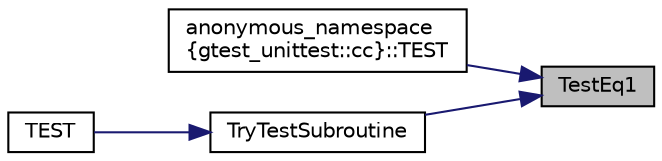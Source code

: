 digraph "TestEq1"
{
 // INTERACTIVE_SVG=YES
 // LATEX_PDF_SIZE
  bgcolor="transparent";
  edge [fontname="Helvetica",fontsize="10",labelfontname="Helvetica",labelfontsize="10"];
  node [fontname="Helvetica",fontsize="10",shape=record];
  rankdir="RL";
  Node1 [label="TestEq1",height=0.2,width=0.4,color="black", fillcolor="grey75", style="filled", fontcolor="black",tooltip=" "];
  Node1 -> Node2 [dir="back",color="midnightblue",fontsize="10",style="solid",fontname="Helvetica"];
  Node2 [label="anonymous_namespace\l\{gtest_unittest::cc\}::TEST",height=0.2,width=0.4,color="black",URL="$d2/da7/namespaceanonymous__namespace_02gtest__unittest_8cc_03.html#af7233caeca81ef15a5b49486b1067bc5",tooltip=" "];
  Node1 -> Node3 [dir="back",color="midnightblue",fontsize="10",style="solid",fontname="Helvetica"];
  Node3 [label="TryTestSubroutine",height=0.2,width=0.4,color="black",URL="$de/db0/gtest__output__test___8cc.html#a14e796981ca8d3c71dbd2b839c1ce784",tooltip=" "];
  Node3 -> Node4 [dir="back",color="midnightblue",fontsize="10",style="solid",fontname="Helvetica"];
  Node4 [label="TEST",height=0.2,width=0.4,color="black",URL="$de/db0/gtest__output__test___8cc.html#a6076f79ee5f9e8982bba181cbbebb0ed",tooltip=" "];
}
